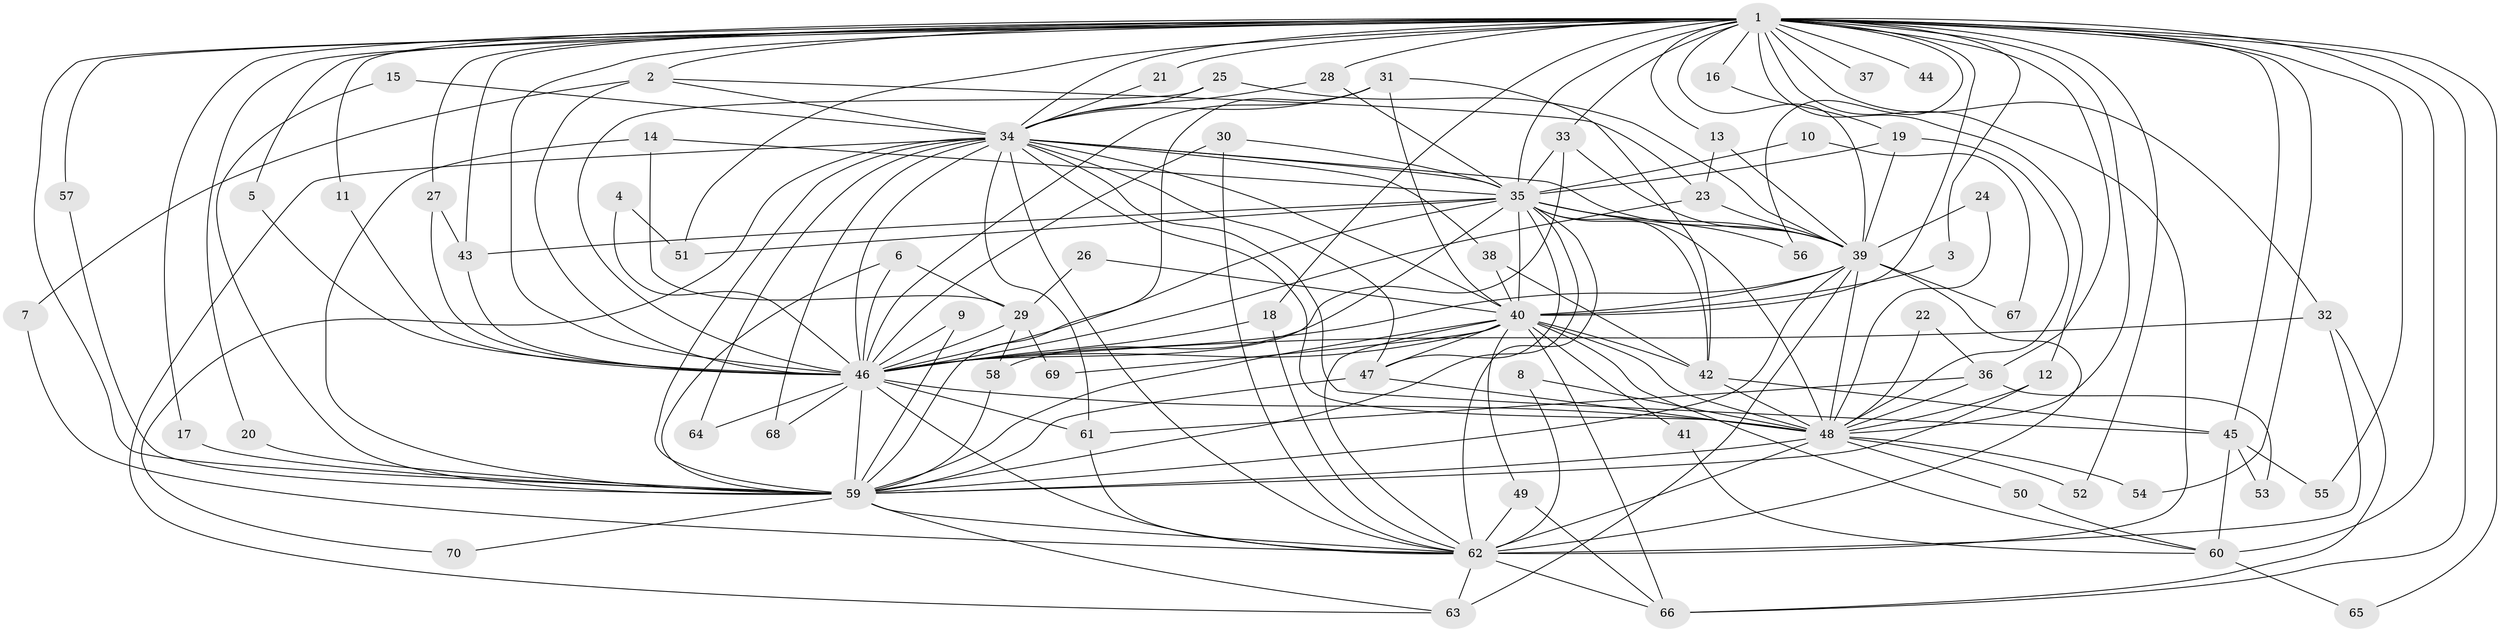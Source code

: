 // original degree distribution, {29: 0.014388489208633094, 19: 0.014388489208633094, 40: 0.007194244604316547, 21: 0.014388489208633094, 27: 0.007194244604316547, 24: 0.014388489208633094, 4: 0.07194244604316546, 3: 0.2733812949640288, 2: 0.5107913669064749, 6: 0.02158273381294964, 5: 0.03597122302158273, 7: 0.014388489208633094}
// Generated by graph-tools (version 1.1) at 2025/25/03/09/25 03:25:46]
// undirected, 70 vertices, 188 edges
graph export_dot {
graph [start="1"]
  node [color=gray90,style=filled];
  1;
  2;
  3;
  4;
  5;
  6;
  7;
  8;
  9;
  10;
  11;
  12;
  13;
  14;
  15;
  16;
  17;
  18;
  19;
  20;
  21;
  22;
  23;
  24;
  25;
  26;
  27;
  28;
  29;
  30;
  31;
  32;
  33;
  34;
  35;
  36;
  37;
  38;
  39;
  40;
  41;
  42;
  43;
  44;
  45;
  46;
  47;
  48;
  49;
  50;
  51;
  52;
  53;
  54;
  55;
  56;
  57;
  58;
  59;
  60;
  61;
  62;
  63;
  64;
  65;
  66;
  67;
  68;
  69;
  70;
  1 -- 2 [weight=1.0];
  1 -- 3 [weight=1.0];
  1 -- 5 [weight=1.0];
  1 -- 11 [weight=1.0];
  1 -- 12 [weight=1.0];
  1 -- 13 [weight=1.0];
  1 -- 16 [weight=1.0];
  1 -- 17 [weight=1.0];
  1 -- 18 [weight=1.0];
  1 -- 20 [weight=1.0];
  1 -- 21 [weight=2.0];
  1 -- 27 [weight=1.0];
  1 -- 28 [weight=1.0];
  1 -- 32 [weight=2.0];
  1 -- 33 [weight=1.0];
  1 -- 34 [weight=2.0];
  1 -- 35 [weight=2.0];
  1 -- 36 [weight=1.0];
  1 -- 37 [weight=2.0];
  1 -- 39 [weight=2.0];
  1 -- 40 [weight=4.0];
  1 -- 43 [weight=1.0];
  1 -- 44 [weight=1.0];
  1 -- 45 [weight=2.0];
  1 -- 46 [weight=3.0];
  1 -- 48 [weight=2.0];
  1 -- 51 [weight=1.0];
  1 -- 52 [weight=1.0];
  1 -- 54 [weight=2.0];
  1 -- 55 [weight=1.0];
  1 -- 56 [weight=1.0];
  1 -- 57 [weight=1.0];
  1 -- 59 [weight=2.0];
  1 -- 60 [weight=2.0];
  1 -- 62 [weight=3.0];
  1 -- 65 [weight=1.0];
  1 -- 66 [weight=1.0];
  2 -- 7 [weight=1.0];
  2 -- 23 [weight=1.0];
  2 -- 34 [weight=1.0];
  2 -- 46 [weight=1.0];
  3 -- 40 [weight=1.0];
  4 -- 46 [weight=1.0];
  4 -- 51 [weight=1.0];
  5 -- 46 [weight=1.0];
  6 -- 29 [weight=1.0];
  6 -- 46 [weight=1.0];
  6 -- 59 [weight=1.0];
  7 -- 62 [weight=1.0];
  8 -- 48 [weight=1.0];
  8 -- 62 [weight=1.0];
  9 -- 46 [weight=1.0];
  9 -- 59 [weight=1.0];
  10 -- 35 [weight=1.0];
  10 -- 67 [weight=1.0];
  11 -- 46 [weight=1.0];
  12 -- 48 [weight=1.0];
  12 -- 59 [weight=1.0];
  13 -- 23 [weight=1.0];
  13 -- 39 [weight=1.0];
  14 -- 29 [weight=1.0];
  14 -- 35 [weight=1.0];
  14 -- 59 [weight=1.0];
  15 -- 34 [weight=1.0];
  15 -- 59 [weight=1.0];
  16 -- 19 [weight=1.0];
  17 -- 59 [weight=1.0];
  18 -- 46 [weight=1.0];
  18 -- 62 [weight=1.0];
  19 -- 35 [weight=1.0];
  19 -- 39 [weight=2.0];
  19 -- 48 [weight=1.0];
  20 -- 59 [weight=2.0];
  21 -- 34 [weight=1.0];
  22 -- 36 [weight=1.0];
  22 -- 48 [weight=1.0];
  23 -- 39 [weight=1.0];
  23 -- 46 [weight=1.0];
  24 -- 39 [weight=1.0];
  24 -- 48 [weight=1.0];
  25 -- 34 [weight=1.0];
  25 -- 39 [weight=1.0];
  25 -- 46 [weight=1.0];
  26 -- 29 [weight=1.0];
  26 -- 40 [weight=1.0];
  27 -- 43 [weight=1.0];
  27 -- 46 [weight=1.0];
  28 -- 34 [weight=1.0];
  28 -- 35 [weight=1.0];
  29 -- 46 [weight=1.0];
  29 -- 58 [weight=1.0];
  29 -- 69 [weight=1.0];
  30 -- 35 [weight=1.0];
  30 -- 46 [weight=1.0];
  30 -- 62 [weight=1.0];
  31 -- 34 [weight=1.0];
  31 -- 40 [weight=1.0];
  31 -- 42 [weight=1.0];
  31 -- 46 [weight=1.0];
  31 -- 59 [weight=1.0];
  32 -- 46 [weight=1.0];
  32 -- 62 [weight=1.0];
  32 -- 66 [weight=1.0];
  33 -- 35 [weight=1.0];
  33 -- 39 [weight=1.0];
  33 -- 46 [weight=2.0];
  34 -- 35 [weight=1.0];
  34 -- 38 [weight=1.0];
  34 -- 39 [weight=1.0];
  34 -- 40 [weight=2.0];
  34 -- 45 [weight=1.0];
  34 -- 46 [weight=2.0];
  34 -- 47 [weight=1.0];
  34 -- 48 [weight=1.0];
  34 -- 59 [weight=1.0];
  34 -- 61 [weight=1.0];
  34 -- 62 [weight=2.0];
  34 -- 63 [weight=1.0];
  34 -- 64 [weight=1.0];
  34 -- 68 [weight=1.0];
  34 -- 70 [weight=1.0];
  35 -- 39 [weight=2.0];
  35 -- 40 [weight=2.0];
  35 -- 42 [weight=1.0];
  35 -- 43 [weight=1.0];
  35 -- 46 [weight=2.0];
  35 -- 47 [weight=1.0];
  35 -- 48 [weight=2.0];
  35 -- 51 [weight=1.0];
  35 -- 56 [weight=1.0];
  35 -- 58 [weight=1.0];
  35 -- 59 [weight=1.0];
  35 -- 62 [weight=1.0];
  36 -- 48 [weight=2.0];
  36 -- 53 [weight=1.0];
  36 -- 61 [weight=1.0];
  38 -- 40 [weight=2.0];
  38 -- 42 [weight=1.0];
  39 -- 40 [weight=1.0];
  39 -- 46 [weight=1.0];
  39 -- 48 [weight=1.0];
  39 -- 59 [weight=2.0];
  39 -- 62 [weight=2.0];
  39 -- 63 [weight=1.0];
  39 -- 67 [weight=2.0];
  40 -- 41 [weight=1.0];
  40 -- 42 [weight=2.0];
  40 -- 46 [weight=1.0];
  40 -- 47 [weight=1.0];
  40 -- 48 [weight=2.0];
  40 -- 49 [weight=1.0];
  40 -- 59 [weight=2.0];
  40 -- 60 [weight=1.0];
  40 -- 62 [weight=1.0];
  40 -- 66 [weight=1.0];
  40 -- 69 [weight=1.0];
  41 -- 60 [weight=1.0];
  42 -- 45 [weight=1.0];
  42 -- 48 [weight=1.0];
  43 -- 46 [weight=2.0];
  45 -- 53 [weight=1.0];
  45 -- 55 [weight=1.0];
  45 -- 60 [weight=1.0];
  46 -- 48 [weight=2.0];
  46 -- 59 [weight=2.0];
  46 -- 61 [weight=2.0];
  46 -- 62 [weight=1.0];
  46 -- 64 [weight=1.0];
  46 -- 68 [weight=1.0];
  47 -- 48 [weight=1.0];
  47 -- 59 [weight=1.0];
  48 -- 50 [weight=1.0];
  48 -- 52 [weight=1.0];
  48 -- 54 [weight=1.0];
  48 -- 59 [weight=1.0];
  48 -- 62 [weight=1.0];
  49 -- 62 [weight=1.0];
  49 -- 66 [weight=1.0];
  50 -- 60 [weight=1.0];
  57 -- 59 [weight=1.0];
  58 -- 59 [weight=1.0];
  59 -- 62 [weight=1.0];
  59 -- 63 [weight=1.0];
  59 -- 70 [weight=1.0];
  60 -- 65 [weight=1.0];
  61 -- 62 [weight=1.0];
  62 -- 63 [weight=1.0];
  62 -- 66 [weight=1.0];
}
